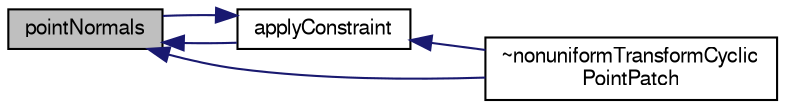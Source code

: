 digraph "pointNormals"
{
  bgcolor="transparent";
  edge [fontname="FreeSans",fontsize="10",labelfontname="FreeSans",labelfontsize="10"];
  node [fontname="FreeSans",fontsize="10",shape=record];
  rankdir="LR";
  Node22 [label="pointNormals",height=0.2,width=0.4,color="black", fillcolor="grey75", style="filled", fontcolor="black"];
  Node22 -> Node23 [dir="back",color="midnightblue",fontsize="10",style="solid",fontname="FreeSans"];
  Node23 [label="applyConstraint",height=0.2,width=0.4,color="black",URL="$a27290.html#a0278544fed3fb66dca87ab7ecd9e429f",tooltip="Accumulate the effect of constraint direction of this patch. "];
  Node23 -> Node22 [dir="back",color="midnightblue",fontsize="10",style="solid",fontname="FreeSans"];
  Node23 -> Node24 [dir="back",color="midnightblue",fontsize="10",style="solid",fontname="FreeSans"];
  Node24 [label="~nonuniformTransformCyclic\lPointPatch",height=0.2,width=0.4,color="black",URL="$a27290.html#a584c7199be65f7122512ee7cd6979e97"];
  Node22 -> Node24 [dir="back",color="midnightblue",fontsize="10",style="solid",fontname="FreeSans"];
}
